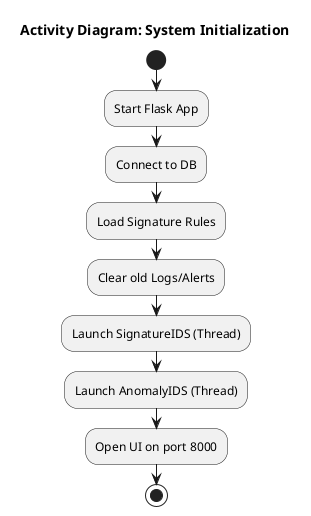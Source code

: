 @startuml Activity_diagram
title Activity Diagram: System Initialization

start
:Start Flask App;
:Connect to DB;
:Load Signature Rules;
:Clear old Logs/Alerts;

:Launch SignatureIDS (Thread);
:Launch AnomalyIDS (Thread);

:Open UI on port 8000;
stop
@enduml
